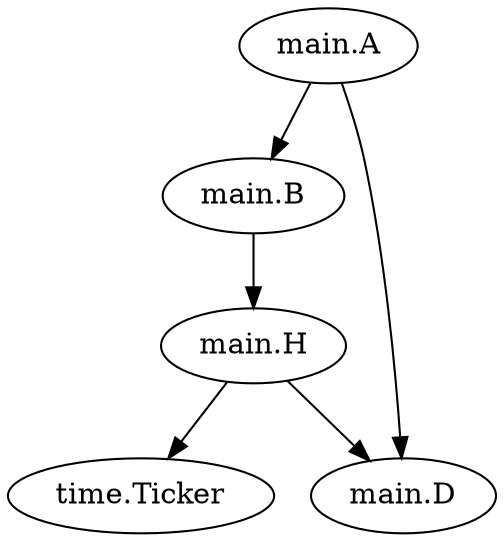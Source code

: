 digraph {
"main.A" -> { "main.B" "main.D" };
"main.B" -> { "main.H" };
"main.H" -> { "time.Ticker" "main.D" };
}